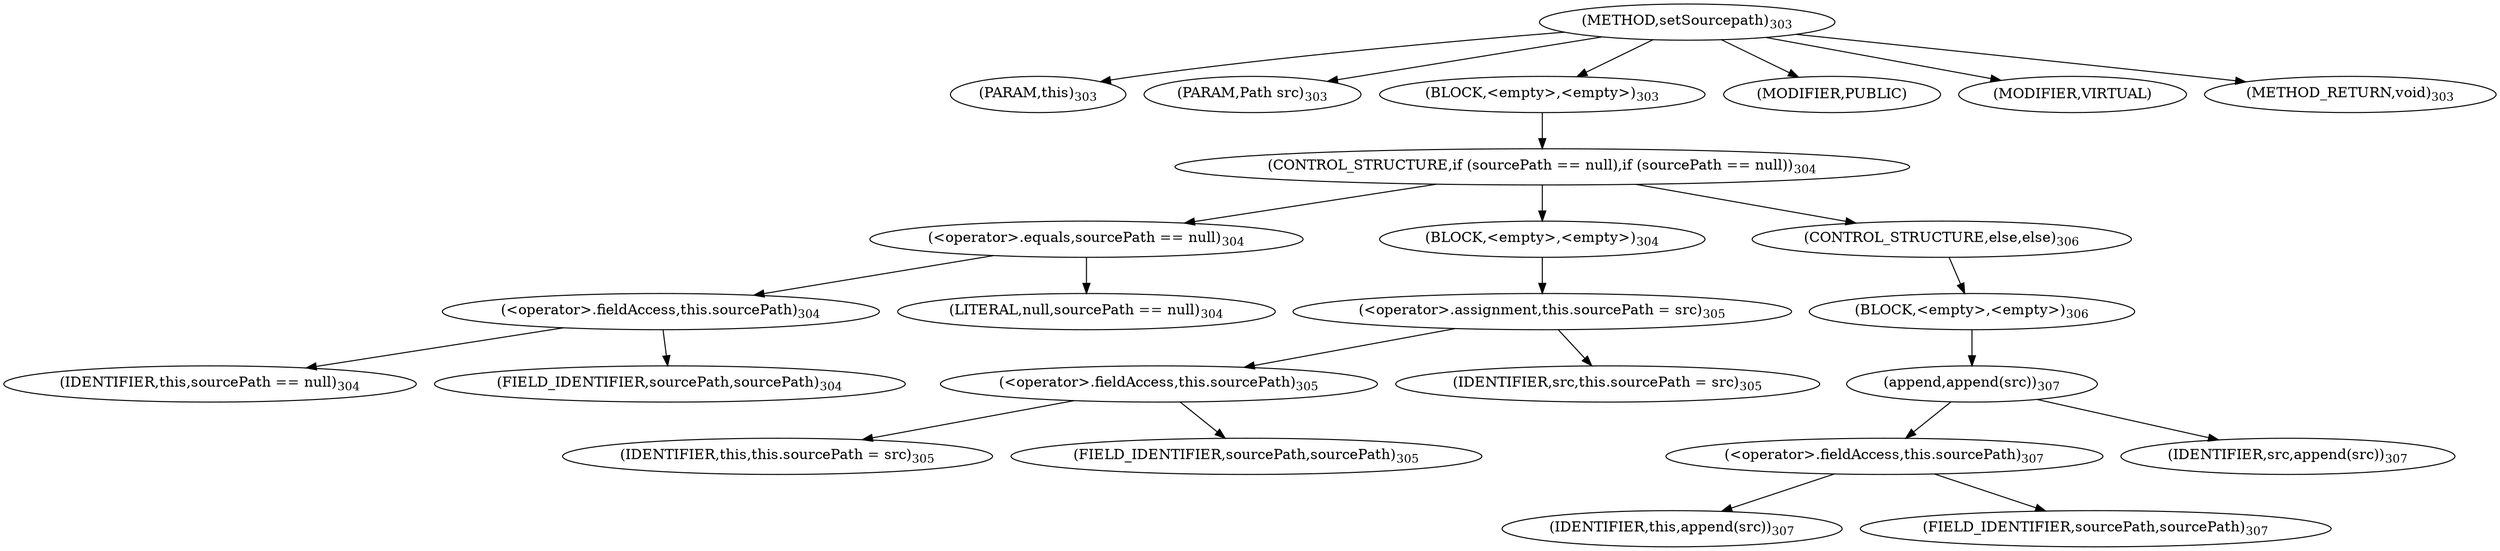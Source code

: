 digraph "setSourcepath" {  
"929" [label = <(METHOD,setSourcepath)<SUB>303</SUB>> ]
"930" [label = <(PARAM,this)<SUB>303</SUB>> ]
"931" [label = <(PARAM,Path src)<SUB>303</SUB>> ]
"932" [label = <(BLOCK,&lt;empty&gt;,&lt;empty&gt;)<SUB>303</SUB>> ]
"933" [label = <(CONTROL_STRUCTURE,if (sourcePath == null),if (sourcePath == null))<SUB>304</SUB>> ]
"934" [label = <(&lt;operator&gt;.equals,sourcePath == null)<SUB>304</SUB>> ]
"935" [label = <(&lt;operator&gt;.fieldAccess,this.sourcePath)<SUB>304</SUB>> ]
"936" [label = <(IDENTIFIER,this,sourcePath == null)<SUB>304</SUB>> ]
"937" [label = <(FIELD_IDENTIFIER,sourcePath,sourcePath)<SUB>304</SUB>> ]
"938" [label = <(LITERAL,null,sourcePath == null)<SUB>304</SUB>> ]
"939" [label = <(BLOCK,&lt;empty&gt;,&lt;empty&gt;)<SUB>304</SUB>> ]
"940" [label = <(&lt;operator&gt;.assignment,this.sourcePath = src)<SUB>305</SUB>> ]
"941" [label = <(&lt;operator&gt;.fieldAccess,this.sourcePath)<SUB>305</SUB>> ]
"942" [label = <(IDENTIFIER,this,this.sourcePath = src)<SUB>305</SUB>> ]
"943" [label = <(FIELD_IDENTIFIER,sourcePath,sourcePath)<SUB>305</SUB>> ]
"944" [label = <(IDENTIFIER,src,this.sourcePath = src)<SUB>305</SUB>> ]
"945" [label = <(CONTROL_STRUCTURE,else,else)<SUB>306</SUB>> ]
"946" [label = <(BLOCK,&lt;empty&gt;,&lt;empty&gt;)<SUB>306</SUB>> ]
"947" [label = <(append,append(src))<SUB>307</SUB>> ]
"948" [label = <(&lt;operator&gt;.fieldAccess,this.sourcePath)<SUB>307</SUB>> ]
"949" [label = <(IDENTIFIER,this,append(src))<SUB>307</SUB>> ]
"950" [label = <(FIELD_IDENTIFIER,sourcePath,sourcePath)<SUB>307</SUB>> ]
"951" [label = <(IDENTIFIER,src,append(src))<SUB>307</SUB>> ]
"952" [label = <(MODIFIER,PUBLIC)> ]
"953" [label = <(MODIFIER,VIRTUAL)> ]
"954" [label = <(METHOD_RETURN,void)<SUB>303</SUB>> ]
  "929" -> "930" 
  "929" -> "931" 
  "929" -> "932" 
  "929" -> "952" 
  "929" -> "953" 
  "929" -> "954" 
  "932" -> "933" 
  "933" -> "934" 
  "933" -> "939" 
  "933" -> "945" 
  "934" -> "935" 
  "934" -> "938" 
  "935" -> "936" 
  "935" -> "937" 
  "939" -> "940" 
  "940" -> "941" 
  "940" -> "944" 
  "941" -> "942" 
  "941" -> "943" 
  "945" -> "946" 
  "946" -> "947" 
  "947" -> "948" 
  "947" -> "951" 
  "948" -> "949" 
  "948" -> "950" 
}
